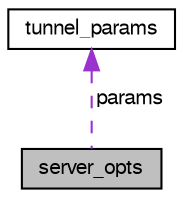 digraph "server_opts"
{
  edge [fontname="FreeSans",fontsize="10",labelfontname="FreeSans",labelfontsize="10"];
  node [fontname="FreeSans",fontsize="10",shape=record];
  Node1 [label="server_opts",height=0.2,width=0.4,color="black", fillcolor="grey75", style="filled" fontcolor="black"];
  Node2 -> Node1 [dir="back",color="darkorchid3",fontsize="10",style="dashed",label=" params" ,fontname="FreeSans"];
  Node2 [label="tunnel_params",height=0.2,width=0.4,color="black", fillcolor="white", style="filled",URL="$structtunnel__params.html"];
}
